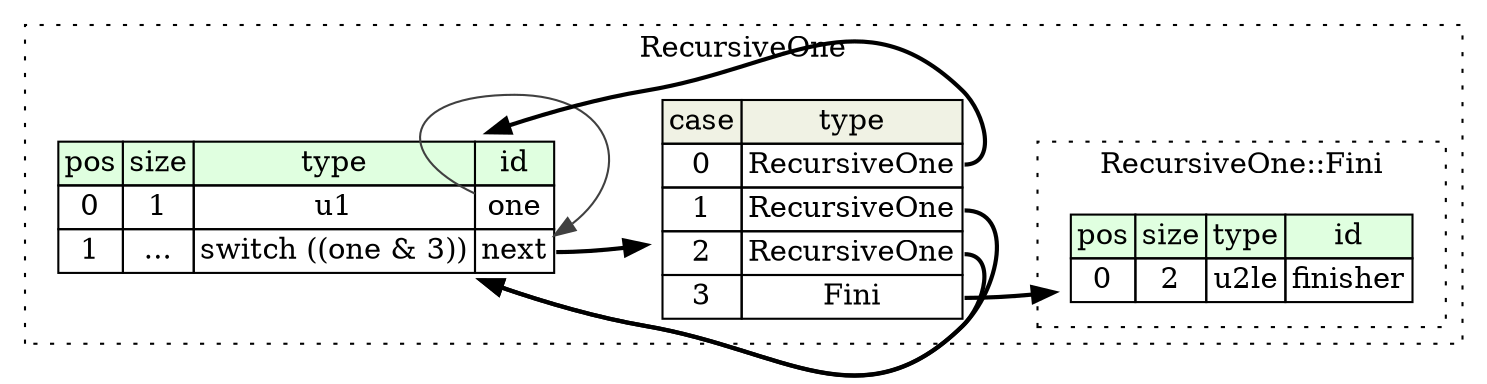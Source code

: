 digraph {
	rankdir=LR;
	node [shape=plaintext];
	subgraph cluster__recursive_one {
		label="RecursiveOne";
		graph[style=dotted];

		recursive_one__seq [label=<<TABLE BORDER="0" CELLBORDER="1" CELLSPACING="0">
			<TR><TD BGCOLOR="#E0FFE0">pos</TD><TD BGCOLOR="#E0FFE0">size</TD><TD BGCOLOR="#E0FFE0">type</TD><TD BGCOLOR="#E0FFE0">id</TD></TR>
			<TR><TD PORT="one_pos">0</TD><TD PORT="one_size">1</TD><TD>u1</TD><TD PORT="one_type">one</TD></TR>
			<TR><TD PORT="next_pos">1</TD><TD PORT="next_size">...</TD><TD>switch ((one &amp; 3))</TD><TD PORT="next_type">next</TD></TR>
		</TABLE>>];
recursive_one__seq_next_switch [label=<<TABLE BORDER="0" CELLBORDER="1" CELLSPACING="0">
	<TR><TD BGCOLOR="#F0F2E4">case</TD><TD BGCOLOR="#F0F2E4">type</TD></TR>
	<TR><TD>0</TD><TD PORT="case0">RecursiveOne</TD></TR>
	<TR><TD>1</TD><TD PORT="case1">RecursiveOne</TD></TR>
	<TR><TD>2</TD><TD PORT="case2">RecursiveOne</TD></TR>
	<TR><TD>3</TD><TD PORT="case3">Fini</TD></TR>
</TABLE>>];
		subgraph cluster__fini {
			label="RecursiveOne::Fini";
			graph[style=dotted];

			fini__seq [label=<<TABLE BORDER="0" CELLBORDER="1" CELLSPACING="0">
				<TR><TD BGCOLOR="#E0FFE0">pos</TD><TD BGCOLOR="#E0FFE0">size</TD><TD BGCOLOR="#E0FFE0">type</TD><TD BGCOLOR="#E0FFE0">id</TD></TR>
				<TR><TD PORT="finisher_pos">0</TD><TD PORT="finisher_size">2</TD><TD>u2le</TD><TD PORT="finisher_type">finisher</TD></TR>
			</TABLE>>];
		}
	}
	recursive_one__seq:next_type -> recursive_one__seq_next_switch [style=bold];
	recursive_one__seq_next_switch:case0 -> recursive_one__seq [style=bold];
	recursive_one__seq_next_switch:case1 -> recursive_one__seq [style=bold];
	recursive_one__seq_next_switch:case2 -> recursive_one__seq [style=bold];
	recursive_one__seq_next_switch:case3 -> fini__seq [style=bold];
	recursive_one__seq:one_type -> recursive_one__seq:next_type [color="#404040"];
}
